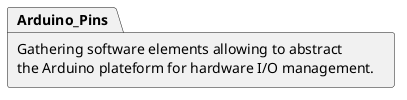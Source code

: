 @startuml

package Arduino_Pins [
  Gathering software elements allowing to abstract
  the Arduino plateform for hardware I/O management.
]

@enduml
